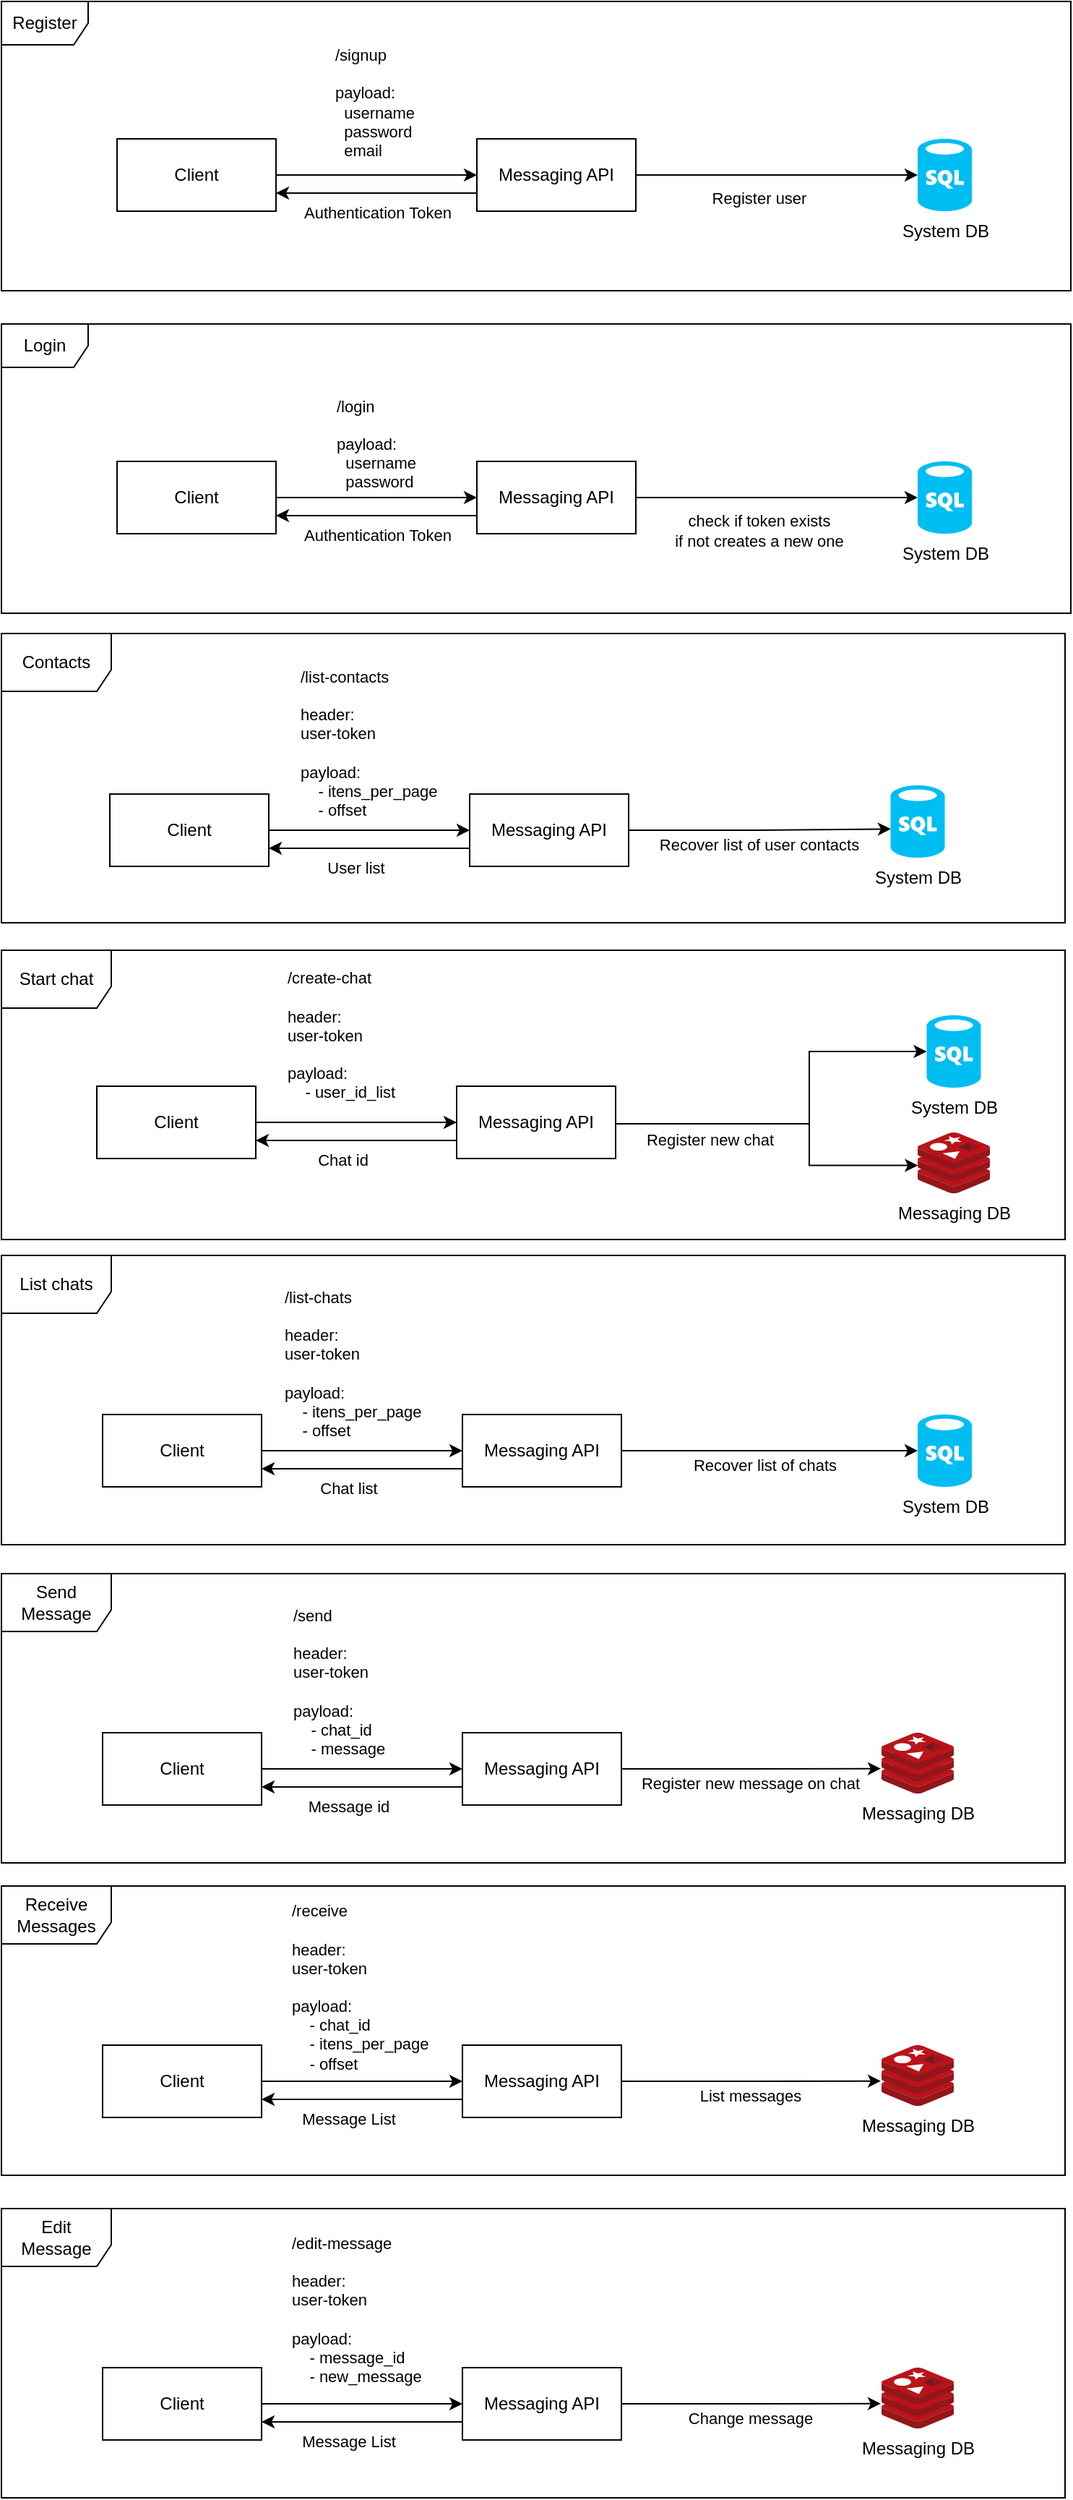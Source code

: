 <mxfile>
    <diagram name="Página-1" id="2Q1bLuBGSzmR17xiN_u2">
        <mxGraphModel dx="1052" dy="726" grid="1" gridSize="10" guides="1" tooltips="1" connect="1" arrows="1" fold="1" page="1" pageScale="1" pageWidth="827" pageHeight="1169" math="0" shadow="0">
            <root>
                <mxCell id="0"/>
                <mxCell id="1" parent="0"/>
                <mxCell id="9sYsQofWPHRhWnF0ltaN-22" value="Login" style="shape=umlFrame;whiteSpace=wrap;html=1;pointerEvents=0;" parent="1" vertex="1">
                    <mxGeometry x="41" y="273" width="740" height="200" as="geometry"/>
                </mxCell>
                <mxCell id="9sYsQofWPHRhWnF0ltaN-23" style="edgeStyle=orthogonalEdgeStyle;rounded=0;orthogonalLoop=1;jettySize=auto;html=1;exitX=0;exitY=0.75;exitDx=0;exitDy=0;entryX=1;entryY=0.75;entryDx=0;entryDy=0;" parent="1" source="9sYsQofWPHRhWnF0ltaN-25" target="9sYsQofWPHRhWnF0ltaN-28" edge="1">
                    <mxGeometry relative="1" as="geometry"/>
                </mxCell>
                <mxCell id="9sYsQofWPHRhWnF0ltaN-24" value="Authentication Token" style="edgeLabel;html=1;align=center;verticalAlign=middle;resizable=0;points=[];" parent="9sYsQofWPHRhWnF0ltaN-23" vertex="1" connectable="0">
                    <mxGeometry x="-0.225" y="1" relative="1" as="geometry">
                        <mxPoint x="-15" y="12" as="offset"/>
                    </mxGeometry>
                </mxCell>
                <mxCell id="9sYsQofWPHRhWnF0ltaN-25" value="Messaging API" style="html=1;whiteSpace=wrap;" parent="1" vertex="1">
                    <mxGeometry x="370" y="368" width="110" height="50" as="geometry"/>
                </mxCell>
                <mxCell id="9sYsQofWPHRhWnF0ltaN-26" style="edgeStyle=orthogonalEdgeStyle;rounded=0;orthogonalLoop=1;jettySize=auto;html=1;entryX=0;entryY=0.5;entryDx=0;entryDy=0;" parent="1" source="9sYsQofWPHRhWnF0ltaN-28" target="9sYsQofWPHRhWnF0ltaN-25" edge="1">
                    <mxGeometry relative="1" as="geometry"/>
                </mxCell>
                <mxCell id="9sYsQofWPHRhWnF0ltaN-27" value="/login&lt;br&gt;&lt;br&gt;payload:&lt;br&gt;&amp;nbsp; username&lt;br&gt;&amp;nbsp; password" style="edgeLabel;html=1;align=left;verticalAlign=middle;resizable=0;points=[];" parent="9sYsQofWPHRhWnF0ltaN-26" vertex="1" connectable="0">
                    <mxGeometry x="-0.208" y="1" relative="1" as="geometry">
                        <mxPoint x="-15" y="-36" as="offset"/>
                    </mxGeometry>
                </mxCell>
                <mxCell id="9sYsQofWPHRhWnF0ltaN-28" value="Client" style="html=1;whiteSpace=wrap;" parent="1" vertex="1">
                    <mxGeometry x="121" y="368" width="110" height="50" as="geometry"/>
                </mxCell>
                <mxCell id="9sYsQofWPHRhWnF0ltaN-30" style="edgeStyle=orthogonalEdgeStyle;rounded=0;orthogonalLoop=1;jettySize=auto;html=1;entryX=0;entryY=0.5;entryDx=0;entryDy=0;entryPerimeter=0;" parent="1" source="9sYsQofWPHRhWnF0ltaN-25" target="9sYsQofWPHRhWnF0ltaN-80" edge="1">
                    <mxGeometry relative="1" as="geometry">
                        <mxPoint x="641" y="393" as="targetPoint"/>
                    </mxGeometry>
                </mxCell>
                <mxCell id="9sYsQofWPHRhWnF0ltaN-31" value="check if token exists&lt;br&gt;if not creates a new one" style="edgeLabel;html=1;align=center;verticalAlign=middle;resizable=0;points=[];" parent="9sYsQofWPHRhWnF0ltaN-30" vertex="1" connectable="0">
                    <mxGeometry x="-0.234" y="1" relative="1" as="geometry">
                        <mxPoint x="10" y="24" as="offset"/>
                    </mxGeometry>
                </mxCell>
                <mxCell id="9sYsQofWPHRhWnF0ltaN-32" value="Contacts" style="shape=umlFrame;whiteSpace=wrap;html=1;pointerEvents=0;width=76;height=40;" parent="1" vertex="1">
                    <mxGeometry x="41" y="487" width="736" height="200" as="geometry"/>
                </mxCell>
                <mxCell id="9sYsQofWPHRhWnF0ltaN-33" style="edgeStyle=orthogonalEdgeStyle;rounded=0;orthogonalLoop=1;jettySize=auto;html=1;exitX=0;exitY=0.75;exitDx=0;exitDy=0;entryX=1;entryY=0.75;entryDx=0;entryDy=0;" parent="1" source="9sYsQofWPHRhWnF0ltaN-35" target="9sYsQofWPHRhWnF0ltaN-38" edge="1">
                    <mxGeometry relative="1" as="geometry"/>
                </mxCell>
                <mxCell id="9sYsQofWPHRhWnF0ltaN-42" value="User list" style="edgeLabel;html=1;align=center;verticalAlign=middle;resizable=0;points=[];" parent="9sYsQofWPHRhWnF0ltaN-33" vertex="1" connectable="0">
                    <mxGeometry x="0.048" relative="1" as="geometry">
                        <mxPoint x="-6" y="13" as="offset"/>
                    </mxGeometry>
                </mxCell>
                <mxCell id="9sYsQofWPHRhWnF0ltaN-35" value="Messaging API" style="html=1;whiteSpace=wrap;" parent="1" vertex="1">
                    <mxGeometry x="365" y="598" width="110" height="50" as="geometry"/>
                </mxCell>
                <mxCell id="9sYsQofWPHRhWnF0ltaN-36" style="edgeStyle=orthogonalEdgeStyle;rounded=0;orthogonalLoop=1;jettySize=auto;html=1;entryX=0;entryY=0.5;entryDx=0;entryDy=0;" parent="1" source="9sYsQofWPHRhWnF0ltaN-38" target="9sYsQofWPHRhWnF0ltaN-35" edge="1">
                    <mxGeometry relative="1" as="geometry"/>
                </mxCell>
                <mxCell id="9sYsQofWPHRhWnF0ltaN-37" value="/list-contacts&lt;br&gt;&lt;br&gt;header:&lt;br&gt;user-token&lt;br&gt;&lt;br&gt;payload:&lt;br&gt;&amp;nbsp; &amp;nbsp; - itens_per_page&lt;br&gt;&amp;nbsp; &amp;nbsp; - offset" style="edgeLabel;html=1;align=left;verticalAlign=middle;resizable=0;points=[];" parent="9sYsQofWPHRhWnF0ltaN-36" vertex="1" connectable="0">
                    <mxGeometry x="-0.208" y="1" relative="1" as="geometry">
                        <mxPoint x="-35" y="-59" as="offset"/>
                    </mxGeometry>
                </mxCell>
                <mxCell id="9sYsQofWPHRhWnF0ltaN-38" value="Client" style="html=1;whiteSpace=wrap;" parent="1" vertex="1">
                    <mxGeometry x="116" y="598" width="110" height="50" as="geometry"/>
                </mxCell>
                <mxCell id="9sYsQofWPHRhWnF0ltaN-40" style="edgeStyle=orthogonalEdgeStyle;rounded=0;orthogonalLoop=1;jettySize=auto;html=1;entryX=0.006;entryY=0.603;entryDx=0;entryDy=0;entryPerimeter=0;" parent="1" source="9sYsQofWPHRhWnF0ltaN-35" target="9sYsQofWPHRhWnF0ltaN-82" edge="1">
                    <mxGeometry relative="1" as="geometry">
                        <mxPoint x="636" y="623" as="targetPoint"/>
                    </mxGeometry>
                </mxCell>
                <mxCell id="9sYsQofWPHRhWnF0ltaN-41" value="Recover list of user contacts" style="edgeLabel;html=1;align=center;verticalAlign=middle;resizable=0;points=[];" parent="9sYsQofWPHRhWnF0ltaN-40" vertex="1" connectable="0">
                    <mxGeometry x="-0.234" y="1" relative="1" as="geometry">
                        <mxPoint x="20" y="11" as="offset"/>
                    </mxGeometry>
                </mxCell>
                <mxCell id="9sYsQofWPHRhWnF0ltaN-43" value="Send Message" style="shape=umlFrame;whiteSpace=wrap;html=1;pointerEvents=0;width=76;height=40;" parent="1" vertex="1">
                    <mxGeometry x="41" y="1137" width="736" height="200" as="geometry"/>
                </mxCell>
                <mxCell id="9sYsQofWPHRhWnF0ltaN-44" style="edgeStyle=orthogonalEdgeStyle;rounded=0;orthogonalLoop=1;jettySize=auto;html=1;exitX=0;exitY=0.75;exitDx=0;exitDy=0;entryX=1;entryY=0.75;entryDx=0;entryDy=0;" parent="1" source="9sYsQofWPHRhWnF0ltaN-46" target="9sYsQofWPHRhWnF0ltaN-49" edge="1">
                    <mxGeometry relative="1" as="geometry"/>
                </mxCell>
                <mxCell id="9sYsQofWPHRhWnF0ltaN-45" value="Message id" style="edgeLabel;html=1;align=center;verticalAlign=middle;resizable=0;points=[];" parent="9sYsQofWPHRhWnF0ltaN-44" vertex="1" connectable="0">
                    <mxGeometry x="0.048" relative="1" as="geometry">
                        <mxPoint x="-6" y="13" as="offset"/>
                    </mxGeometry>
                </mxCell>
                <mxCell id="9sYsQofWPHRhWnF0ltaN-46" value="Messaging API" style="html=1;whiteSpace=wrap;" parent="1" vertex="1">
                    <mxGeometry x="360" y="1247" width="110" height="50" as="geometry"/>
                </mxCell>
                <mxCell id="9sYsQofWPHRhWnF0ltaN-47" style="edgeStyle=orthogonalEdgeStyle;rounded=0;orthogonalLoop=1;jettySize=auto;html=1;entryX=0;entryY=0.5;entryDx=0;entryDy=0;" parent="1" source="9sYsQofWPHRhWnF0ltaN-49" target="9sYsQofWPHRhWnF0ltaN-46" edge="1">
                    <mxGeometry relative="1" as="geometry"/>
                </mxCell>
                <mxCell id="9sYsQofWPHRhWnF0ltaN-48" value="/send&lt;br&gt;&lt;br&gt;header:&lt;br&gt;user-token&lt;br&gt;&lt;br&gt;payload:&lt;br&gt;&amp;nbsp; &amp;nbsp; - chat_id&lt;br&gt;&amp;nbsp; &amp;nbsp; - message" style="edgeLabel;html=1;align=left;verticalAlign=middle;resizable=0;points=[];" parent="9sYsQofWPHRhWnF0ltaN-47" vertex="1" connectable="0">
                    <mxGeometry x="-0.208" y="1" relative="1" as="geometry">
                        <mxPoint x="-35" y="-59" as="offset"/>
                    </mxGeometry>
                </mxCell>
                <mxCell id="9sYsQofWPHRhWnF0ltaN-49" value="Client" style="html=1;whiteSpace=wrap;" parent="1" vertex="1">
                    <mxGeometry x="111" y="1247" width="110" height="50" as="geometry"/>
                </mxCell>
                <mxCell id="9sYsQofWPHRhWnF0ltaN-51" style="edgeStyle=orthogonalEdgeStyle;rounded=0;orthogonalLoop=1;jettySize=auto;html=1;entryX=-0.01;entryY=0.592;entryDx=0;entryDy=0;entryPerimeter=0;" parent="1" source="9sYsQofWPHRhWnF0ltaN-46" target="9sYsQofWPHRhWnF0ltaN-53" edge="1">
                    <mxGeometry relative="1" as="geometry">
                        <mxPoint x="631" y="1272" as="targetPoint"/>
                    </mxGeometry>
                </mxCell>
                <mxCell id="9sYsQofWPHRhWnF0ltaN-52" value="Register new message on chat" style="edgeLabel;html=1;align=center;verticalAlign=middle;resizable=0;points=[];" parent="9sYsQofWPHRhWnF0ltaN-51" vertex="1" connectable="0">
                    <mxGeometry x="-0.234" y="1" relative="1" as="geometry">
                        <mxPoint x="20" y="11" as="offset"/>
                    </mxGeometry>
                </mxCell>
                <mxCell id="9sYsQofWPHRhWnF0ltaN-53" value="Messaging DB" style="image;sketch=0;aspect=fixed;html=1;points=[];align=center;fontSize=12;image=img/lib/mscae/Cache_Redis_Product.svg;" parent="1" vertex="1">
                    <mxGeometry x="650" y="1247" width="50" height="42" as="geometry"/>
                </mxCell>
                <mxCell id="9sYsQofWPHRhWnF0ltaN-54" value="Start chat" style="shape=umlFrame;whiteSpace=wrap;html=1;pointerEvents=0;width=76;height=40;" parent="1" vertex="1">
                    <mxGeometry x="41" y="706" width="736" height="200" as="geometry"/>
                </mxCell>
                <mxCell id="9sYsQofWPHRhWnF0ltaN-55" style="edgeStyle=orthogonalEdgeStyle;rounded=0;orthogonalLoop=1;jettySize=auto;html=1;exitX=0;exitY=0.75;exitDx=0;exitDy=0;entryX=1;entryY=0.75;entryDx=0;entryDy=0;" parent="1" source="9sYsQofWPHRhWnF0ltaN-57" target="9sYsQofWPHRhWnF0ltaN-60" edge="1">
                    <mxGeometry relative="1" as="geometry"/>
                </mxCell>
                <mxCell id="9sYsQofWPHRhWnF0ltaN-56" value="Chat id" style="edgeLabel;html=1;align=center;verticalAlign=middle;resizable=0;points=[];" parent="9sYsQofWPHRhWnF0ltaN-55" vertex="1" connectable="0">
                    <mxGeometry x="0.048" relative="1" as="geometry">
                        <mxPoint x="-6" y="13" as="offset"/>
                    </mxGeometry>
                </mxCell>
                <mxCell id="9sYsQofWPHRhWnF0ltaN-57" value="Messaging API" style="html=1;whiteSpace=wrap;" parent="1" vertex="1">
                    <mxGeometry x="356" y="800" width="110" height="50" as="geometry"/>
                </mxCell>
                <mxCell id="9sYsQofWPHRhWnF0ltaN-58" style="edgeStyle=orthogonalEdgeStyle;rounded=0;orthogonalLoop=1;jettySize=auto;html=1;entryX=0;entryY=0.5;entryDx=0;entryDy=0;" parent="1" source="9sYsQofWPHRhWnF0ltaN-60" target="9sYsQofWPHRhWnF0ltaN-57" edge="1">
                    <mxGeometry relative="1" as="geometry"/>
                </mxCell>
                <mxCell id="9sYsQofWPHRhWnF0ltaN-59" value="/create-chat&lt;br&gt;&lt;br&gt;header:&lt;br&gt;user-token&lt;br&gt;&lt;br&gt;payload:&lt;br&gt;&amp;nbsp; &amp;nbsp; - user_id_list" style="edgeLabel;html=1;align=left;verticalAlign=middle;resizable=0;points=[];" parent="9sYsQofWPHRhWnF0ltaN-58" vertex="1" connectable="0">
                    <mxGeometry x="-0.208" y="1" relative="1" as="geometry">
                        <mxPoint x="-35" y="-59" as="offset"/>
                    </mxGeometry>
                </mxCell>
                <mxCell id="9sYsQofWPHRhWnF0ltaN-60" value="Client" style="html=1;whiteSpace=wrap;" parent="1" vertex="1">
                    <mxGeometry x="107" y="800" width="110" height="50" as="geometry"/>
                </mxCell>
                <mxCell id="9sYsQofWPHRhWnF0ltaN-61" style="edgeStyle=orthogonalEdgeStyle;rounded=0;orthogonalLoop=1;jettySize=auto;html=1;entryX=0;entryY=0.5;entryDx=0;entryDy=0;entryPerimeter=0;" parent="1" source="9sYsQofWPHRhWnF0ltaN-57" target="9sYsQofWPHRhWnF0ltaN-83" edge="1">
                    <mxGeometry relative="1" as="geometry">
                        <mxPoint x="670.0" y="787" as="targetPoint"/>
                        <Array as="points">
                            <mxPoint x="600" y="826"/>
                            <mxPoint x="600" y="776"/>
                        </Array>
                    </mxGeometry>
                </mxCell>
                <mxCell id="9sYsQofWPHRhWnF0ltaN-62" value="Register new chat" style="edgeLabel;html=1;align=center;verticalAlign=middle;resizable=0;points=[];" parent="9sYsQofWPHRhWnF0ltaN-61" vertex="1" connectable="0">
                    <mxGeometry x="-0.234" y="1" relative="1" as="geometry">
                        <mxPoint x="-37" y="12" as="offset"/>
                    </mxGeometry>
                </mxCell>
                <mxCell id="9sYsQofWPHRhWnF0ltaN-65" value="Messaging DB" style="image;sketch=0;aspect=fixed;html=1;points=[];align=center;fontSize=12;image=img/lib/mscae/Cache_Redis_Product.svg;" parent="1" vertex="1">
                    <mxGeometry x="675" y="832" width="50" height="42" as="geometry"/>
                </mxCell>
                <mxCell id="9sYsQofWPHRhWnF0ltaN-66" style="edgeStyle=orthogonalEdgeStyle;rounded=0;orthogonalLoop=1;jettySize=auto;html=1;entryX=0.003;entryY=0.542;entryDx=0;entryDy=0;entryPerimeter=0;" parent="1" source="9sYsQofWPHRhWnF0ltaN-57" target="9sYsQofWPHRhWnF0ltaN-65" edge="1">
                    <mxGeometry relative="1" as="geometry">
                        <Array as="points">
                            <mxPoint x="600" y="826"/>
                            <mxPoint x="600" y="855"/>
                        </Array>
                    </mxGeometry>
                </mxCell>
                <mxCell id="9sYsQofWPHRhWnF0ltaN-67" value="List chats" style="shape=umlFrame;whiteSpace=wrap;html=1;pointerEvents=0;width=76;height=40;" parent="1" vertex="1">
                    <mxGeometry x="41" y="917" width="736" height="200" as="geometry"/>
                </mxCell>
                <mxCell id="9sYsQofWPHRhWnF0ltaN-68" style="edgeStyle=orthogonalEdgeStyle;rounded=0;orthogonalLoop=1;jettySize=auto;html=1;exitX=0;exitY=0.75;exitDx=0;exitDy=0;entryX=1;entryY=0.75;entryDx=0;entryDy=0;" parent="1" source="9sYsQofWPHRhWnF0ltaN-70" target="9sYsQofWPHRhWnF0ltaN-73" edge="1">
                    <mxGeometry relative="1" as="geometry"/>
                </mxCell>
                <mxCell id="9sYsQofWPHRhWnF0ltaN-69" value="Chat list" style="edgeLabel;html=1;align=center;verticalAlign=middle;resizable=0;points=[];" parent="9sYsQofWPHRhWnF0ltaN-68" vertex="1" connectable="0">
                    <mxGeometry x="0.048" relative="1" as="geometry">
                        <mxPoint x="-6" y="13" as="offset"/>
                    </mxGeometry>
                </mxCell>
                <mxCell id="9sYsQofWPHRhWnF0ltaN-70" value="Messaging API" style="html=1;whiteSpace=wrap;" parent="1" vertex="1">
                    <mxGeometry x="360" y="1027" width="110" height="50" as="geometry"/>
                </mxCell>
                <mxCell id="9sYsQofWPHRhWnF0ltaN-71" style="edgeStyle=orthogonalEdgeStyle;rounded=0;orthogonalLoop=1;jettySize=auto;html=1;entryX=0;entryY=0.5;entryDx=0;entryDy=0;" parent="1" source="9sYsQofWPHRhWnF0ltaN-73" target="9sYsQofWPHRhWnF0ltaN-70" edge="1">
                    <mxGeometry relative="1" as="geometry"/>
                </mxCell>
                <mxCell id="9sYsQofWPHRhWnF0ltaN-72" value="/list-chats&lt;br&gt;&lt;br&gt;header:&lt;br&gt;user-token&lt;br&gt;&lt;br&gt;payload:&lt;br&gt;&amp;nbsp; &amp;nbsp; - itens_per_page&lt;br&gt;&amp;nbsp; &amp;nbsp; - offset" style="edgeLabel;html=1;align=left;verticalAlign=middle;resizable=0;points=[];" parent="9sYsQofWPHRhWnF0ltaN-71" vertex="1" connectable="0">
                    <mxGeometry x="-0.208" y="1" relative="1" as="geometry">
                        <mxPoint x="-41" y="-59" as="offset"/>
                    </mxGeometry>
                </mxCell>
                <mxCell id="9sYsQofWPHRhWnF0ltaN-73" value="Client" style="html=1;whiteSpace=wrap;" parent="1" vertex="1">
                    <mxGeometry x="111" y="1027" width="110" height="50" as="geometry"/>
                </mxCell>
                <mxCell id="9sYsQofWPHRhWnF0ltaN-74" style="edgeStyle=orthogonalEdgeStyle;rounded=0;orthogonalLoop=1;jettySize=auto;html=1;entryX=0;entryY=0.5;entryDx=0;entryDy=0;entryPerimeter=0;" parent="1" source="9sYsQofWPHRhWnF0ltaN-70" target="9sYsQofWPHRhWnF0ltaN-84" edge="1">
                    <mxGeometry relative="1" as="geometry">
                        <mxPoint x="654" y="1052" as="targetPoint"/>
                    </mxGeometry>
                </mxCell>
                <mxCell id="9sYsQofWPHRhWnF0ltaN-75" value="Recover list of chats" style="edgeLabel;html=1;align=center;verticalAlign=middle;resizable=0;points=[];" parent="9sYsQofWPHRhWnF0ltaN-74" vertex="1" connectable="0">
                    <mxGeometry x="-0.234" y="1" relative="1" as="geometry">
                        <mxPoint x="20" y="11" as="offset"/>
                    </mxGeometry>
                </mxCell>
                <mxCell id="9sYsQofWPHRhWnF0ltaN-80" value="System DB" style="verticalLabelPosition=bottom;html=1;verticalAlign=top;align=center;strokeColor=none;fillColor=#00BEF2;shape=mxgraph.azure.sql_database;" parent="1" vertex="1">
                    <mxGeometry x="675" y="368" width="37.5" height="50" as="geometry"/>
                </mxCell>
                <mxCell id="9sYsQofWPHRhWnF0ltaN-82" value="System DB" style="verticalLabelPosition=bottom;html=1;verticalAlign=top;align=center;strokeColor=none;fillColor=#00BEF2;shape=mxgraph.azure.sql_database;" parent="1" vertex="1">
                    <mxGeometry x="656.25" y="592" width="37.5" height="50" as="geometry"/>
                </mxCell>
                <mxCell id="9sYsQofWPHRhWnF0ltaN-83" value="System DB" style="verticalLabelPosition=bottom;html=1;verticalAlign=top;align=center;strokeColor=none;fillColor=#00BEF2;shape=mxgraph.azure.sql_database;" parent="1" vertex="1">
                    <mxGeometry x="681.25" y="751" width="37.5" height="50" as="geometry"/>
                </mxCell>
                <mxCell id="9sYsQofWPHRhWnF0ltaN-84" value="System DB" style="verticalLabelPosition=bottom;html=1;verticalAlign=top;align=center;strokeColor=none;fillColor=#00BEF2;shape=mxgraph.azure.sql_database;" parent="1" vertex="1">
                    <mxGeometry x="675" y="1027" width="37.5" height="50" as="geometry"/>
                </mxCell>
                <mxCell id="9sYsQofWPHRhWnF0ltaN-85" value="Receive Messages" style="shape=umlFrame;whiteSpace=wrap;html=1;pointerEvents=0;width=76;height=40;" parent="1" vertex="1">
                    <mxGeometry x="41" y="1353" width="736" height="200" as="geometry"/>
                </mxCell>
                <mxCell id="9sYsQofWPHRhWnF0ltaN-86" style="edgeStyle=orthogonalEdgeStyle;rounded=0;orthogonalLoop=1;jettySize=auto;html=1;exitX=0;exitY=0.75;exitDx=0;exitDy=0;entryX=1;entryY=0.75;entryDx=0;entryDy=0;" parent="1" source="9sYsQofWPHRhWnF0ltaN-88" target="9sYsQofWPHRhWnF0ltaN-91" edge="1">
                    <mxGeometry relative="1" as="geometry"/>
                </mxCell>
                <mxCell id="9sYsQofWPHRhWnF0ltaN-87" value="Message List" style="edgeLabel;html=1;align=center;verticalAlign=middle;resizable=0;points=[];" parent="9sYsQofWPHRhWnF0ltaN-86" vertex="1" connectable="0">
                    <mxGeometry x="0.048" relative="1" as="geometry">
                        <mxPoint x="-6" y="13" as="offset"/>
                    </mxGeometry>
                </mxCell>
                <mxCell id="9sYsQofWPHRhWnF0ltaN-88" value="Messaging API" style="html=1;whiteSpace=wrap;" parent="1" vertex="1">
                    <mxGeometry x="360" y="1463" width="110" height="50" as="geometry"/>
                </mxCell>
                <mxCell id="9sYsQofWPHRhWnF0ltaN-89" style="edgeStyle=orthogonalEdgeStyle;rounded=0;orthogonalLoop=1;jettySize=auto;html=1;entryX=0;entryY=0.5;entryDx=0;entryDy=0;" parent="1" source="9sYsQofWPHRhWnF0ltaN-91" target="9sYsQofWPHRhWnF0ltaN-88" edge="1">
                    <mxGeometry relative="1" as="geometry"/>
                </mxCell>
                <mxCell id="9sYsQofWPHRhWnF0ltaN-90" value="/receive&lt;br&gt;&lt;br&gt;header:&lt;br&gt;user-token&lt;br&gt;&lt;br&gt;payload:&lt;br&gt;&amp;nbsp; &amp;nbsp; - chat_id&lt;br&gt;&amp;nbsp; &amp;nbsp; - itens_per_page&lt;br&gt;&amp;nbsp; &amp;nbsp; - offset" style="edgeLabel;html=1;align=left;verticalAlign=middle;resizable=0;points=[];" parent="9sYsQofWPHRhWnF0ltaN-89" vertex="1" connectable="0">
                    <mxGeometry x="-0.208" y="1" relative="1" as="geometry">
                        <mxPoint x="-36" y="-64" as="offset"/>
                    </mxGeometry>
                </mxCell>
                <mxCell id="9sYsQofWPHRhWnF0ltaN-91" value="Client" style="html=1;whiteSpace=wrap;" parent="1" vertex="1">
                    <mxGeometry x="111" y="1463" width="110" height="50" as="geometry"/>
                </mxCell>
                <mxCell id="9sYsQofWPHRhWnF0ltaN-92" style="edgeStyle=orthogonalEdgeStyle;rounded=0;orthogonalLoop=1;jettySize=auto;html=1;entryX=-0.01;entryY=0.592;entryDx=0;entryDy=0;entryPerimeter=0;" parent="1" source="9sYsQofWPHRhWnF0ltaN-88" target="9sYsQofWPHRhWnF0ltaN-94" edge="1">
                    <mxGeometry relative="1" as="geometry">
                        <mxPoint x="631" y="1488" as="targetPoint"/>
                    </mxGeometry>
                </mxCell>
                <mxCell id="9sYsQofWPHRhWnF0ltaN-93" value="List messages" style="edgeLabel;html=1;align=center;verticalAlign=middle;resizable=0;points=[];" parent="9sYsQofWPHRhWnF0ltaN-92" vertex="1" connectable="0">
                    <mxGeometry x="-0.234" y="1" relative="1" as="geometry">
                        <mxPoint x="20" y="11" as="offset"/>
                    </mxGeometry>
                </mxCell>
                <mxCell id="9sYsQofWPHRhWnF0ltaN-94" value="Messaging DB" style="image;sketch=0;aspect=fixed;html=1;points=[];align=center;fontSize=12;image=img/lib/mscae/Cache_Redis_Product.svg;" parent="1" vertex="1">
                    <mxGeometry x="650" y="1463" width="50" height="42" as="geometry"/>
                </mxCell>
                <mxCell id="2" value="Register" style="shape=umlFrame;whiteSpace=wrap;html=1;pointerEvents=0;" vertex="1" parent="1">
                    <mxGeometry x="41" y="50" width="740" height="200" as="geometry"/>
                </mxCell>
                <mxCell id="3" style="edgeStyle=orthogonalEdgeStyle;rounded=0;orthogonalLoop=1;jettySize=auto;html=1;exitX=0;exitY=0.75;exitDx=0;exitDy=0;entryX=1;entryY=0.75;entryDx=0;entryDy=0;" edge="1" parent="1" source="5" target="8">
                    <mxGeometry relative="1" as="geometry"/>
                </mxCell>
                <mxCell id="4" value="Authentication Token" style="edgeLabel;html=1;align=center;verticalAlign=middle;resizable=0;points=[];" vertex="1" connectable="0" parent="3">
                    <mxGeometry x="-0.225" y="1" relative="1" as="geometry">
                        <mxPoint x="-15" y="12" as="offset"/>
                    </mxGeometry>
                </mxCell>
                <mxCell id="5" value="Messaging API" style="html=1;whiteSpace=wrap;" vertex="1" parent="1">
                    <mxGeometry x="370" y="145" width="110" height="50" as="geometry"/>
                </mxCell>
                <mxCell id="6" style="edgeStyle=orthogonalEdgeStyle;rounded=0;orthogonalLoop=1;jettySize=auto;html=1;entryX=0;entryY=0.5;entryDx=0;entryDy=0;" edge="1" parent="1" source="8" target="5">
                    <mxGeometry relative="1" as="geometry"/>
                </mxCell>
                <mxCell id="7" value="/signup&lt;br&gt;&lt;br&gt;payload:&lt;br&gt;&amp;nbsp; username&lt;br&gt;&amp;nbsp; password&lt;br&gt;&amp;nbsp; email" style="edgeLabel;html=1;align=left;verticalAlign=middle;resizable=0;points=[];" vertex="1" connectable="0" parent="6">
                    <mxGeometry x="-0.208" y="1" relative="1" as="geometry">
                        <mxPoint x="-16" y="-49" as="offset"/>
                    </mxGeometry>
                </mxCell>
                <mxCell id="8" value="Client" style="html=1;whiteSpace=wrap;" vertex="1" parent="1">
                    <mxGeometry x="121" y="145" width="110" height="50" as="geometry"/>
                </mxCell>
                <mxCell id="9" style="edgeStyle=orthogonalEdgeStyle;rounded=0;orthogonalLoop=1;jettySize=auto;html=1;entryX=0;entryY=0.5;entryDx=0;entryDy=0;entryPerimeter=0;" edge="1" parent="1" source="5" target="11">
                    <mxGeometry relative="1" as="geometry">
                        <mxPoint x="641" y="170" as="targetPoint"/>
                    </mxGeometry>
                </mxCell>
                <mxCell id="10" value="Register user" style="edgeLabel;html=1;align=center;verticalAlign=middle;resizable=0;points=[];" vertex="1" connectable="0" parent="9">
                    <mxGeometry x="-0.234" y="1" relative="1" as="geometry">
                        <mxPoint x="10" y="17" as="offset"/>
                    </mxGeometry>
                </mxCell>
                <mxCell id="11" value="System DB" style="verticalLabelPosition=bottom;html=1;verticalAlign=top;align=center;strokeColor=none;fillColor=#00BEF2;shape=mxgraph.azure.sql_database;" vertex="1" parent="1">
                    <mxGeometry x="675" y="145" width="37.5" height="50" as="geometry"/>
                </mxCell>
                <mxCell id="12" value="Edit &lt;br&gt;Message" style="shape=umlFrame;whiteSpace=wrap;html=1;pointerEvents=0;width=76;height=40;" vertex="1" parent="1">
                    <mxGeometry x="41" y="1576" width="736" height="200" as="geometry"/>
                </mxCell>
                <mxCell id="13" style="edgeStyle=orthogonalEdgeStyle;rounded=0;orthogonalLoop=1;jettySize=auto;html=1;exitX=0;exitY=0.75;exitDx=0;exitDy=0;entryX=1;entryY=0.75;entryDx=0;entryDy=0;" edge="1" parent="1" source="15" target="18">
                    <mxGeometry relative="1" as="geometry"/>
                </mxCell>
                <mxCell id="14" value="Message List" style="edgeLabel;html=1;align=center;verticalAlign=middle;resizable=0;points=[];" vertex="1" connectable="0" parent="13">
                    <mxGeometry x="0.048" relative="1" as="geometry">
                        <mxPoint x="-6" y="13" as="offset"/>
                    </mxGeometry>
                </mxCell>
                <mxCell id="15" value="Messaging API" style="html=1;whiteSpace=wrap;" vertex="1" parent="1">
                    <mxGeometry x="360" y="1686" width="110" height="50" as="geometry"/>
                </mxCell>
                <mxCell id="16" style="edgeStyle=orthogonalEdgeStyle;rounded=0;orthogonalLoop=1;jettySize=auto;html=1;entryX=0;entryY=0.5;entryDx=0;entryDy=0;" edge="1" parent="1" source="18" target="15">
                    <mxGeometry relative="1" as="geometry"/>
                </mxCell>
                <mxCell id="17" value="/edit-message&lt;br&gt;&lt;br&gt;header:&lt;br&gt;user-token&lt;br&gt;&lt;br&gt;payload:&lt;br&gt;&amp;nbsp; &amp;nbsp; - message_id&lt;br&gt;&amp;nbsp; &amp;nbsp; - new_message" style="edgeLabel;html=1;align=left;verticalAlign=middle;resizable=0;points=[];" vertex="1" connectable="0" parent="16">
                    <mxGeometry x="-0.208" y="1" relative="1" as="geometry">
                        <mxPoint x="-36" y="-64" as="offset"/>
                    </mxGeometry>
                </mxCell>
                <mxCell id="18" value="Client" style="html=1;whiteSpace=wrap;" vertex="1" parent="1">
                    <mxGeometry x="111" y="1686" width="110" height="50" as="geometry"/>
                </mxCell>
                <mxCell id="19" style="edgeStyle=orthogonalEdgeStyle;rounded=0;orthogonalLoop=1;jettySize=auto;html=1;entryX=-0.01;entryY=0.592;entryDx=0;entryDy=0;entryPerimeter=0;" edge="1" parent="1" source="15" target="21">
                    <mxGeometry relative="1" as="geometry">
                        <mxPoint x="631" y="1711" as="targetPoint"/>
                    </mxGeometry>
                </mxCell>
                <mxCell id="20" value="Change message" style="edgeLabel;html=1;align=center;verticalAlign=middle;resizable=0;points=[];" vertex="1" connectable="0" parent="19">
                    <mxGeometry x="-0.234" y="1" relative="1" as="geometry">
                        <mxPoint x="20" y="11" as="offset"/>
                    </mxGeometry>
                </mxCell>
                <mxCell id="21" value="Messaging DB" style="image;sketch=0;aspect=fixed;html=1;points=[];align=center;fontSize=12;image=img/lib/mscae/Cache_Redis_Product.svg;" vertex="1" parent="1">
                    <mxGeometry x="650" y="1686" width="50" height="42" as="geometry"/>
                </mxCell>
            </root>
        </mxGraphModel>
    </diagram>
</mxfile>